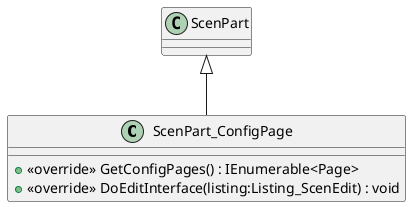 @startuml
class ScenPart_ConfigPage {
    + <<override>> GetConfigPages() : IEnumerable<Page>
    + <<override>> DoEditInterface(listing:Listing_ScenEdit) : void
}
ScenPart <|-- ScenPart_ConfigPage
@enduml
